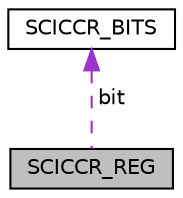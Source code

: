 digraph "SCICCR_REG"
{
  edge [fontname="Helvetica",fontsize="10",labelfontname="Helvetica",labelfontsize="10"];
  node [fontname="Helvetica",fontsize="10",shape=record];
  Node1 [label="SCICCR_REG",height=0.2,width=0.4,color="black", fillcolor="grey75", style="filled", fontcolor="black"];
  Node2 -> Node1 [dir="back",color="darkorchid3",fontsize="10",style="dashed",label=" bit" ,fontname="Helvetica"];
  Node2 [label="SCICCR_BITS",height=0.2,width=0.4,color="black", fillcolor="white", style="filled",URL="$struct_s_c_i_c_c_r___b_i_t_s.html"];
}
